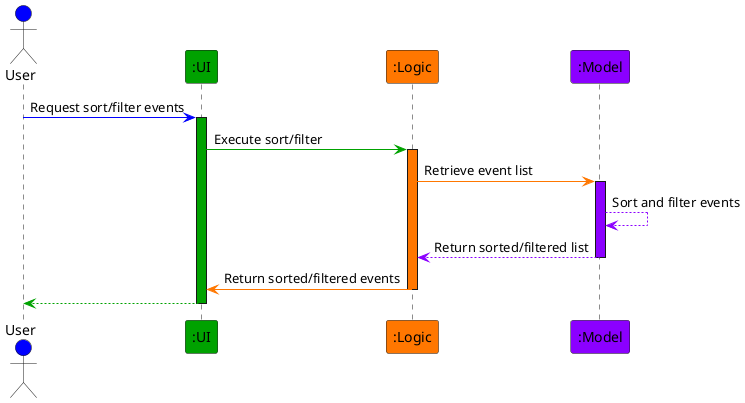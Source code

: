 @startuml
!define USER_COLOR #0000FF
!define UI_COLOR #00A200
!define LOGIC_COLOR #FF7700
!define MODEL_COLOR #8B00FF
!define STORAGE_COLOR #FF0000

Actor User as user USER_COLOR
Participant ":UI" as ui UI_COLOR
Participant ":Logic" as logic LOGIC_COLOR
Participant ":Model" as model MODEL_COLOR

user -[USER_COLOR]> ui : Request sort/filter events
activate ui UI_COLOR

ui -[UI_COLOR]> logic : Execute sort/filter
activate logic LOGIC_COLOR

logic -[LOGIC_COLOR]> model : Retrieve event list
activate model MODEL_COLOR

model -[MODEL_COLOR]-> model : Sort and filter events
model -[MODEL_COLOR]-> logic : Return sorted/filtered list
deactivate model

logic -[LOGIC_COLOR]> ui : Return sorted/filtered events
deactivate logic

ui--[UI_COLOR]> user
deactivate ui
@enduml
